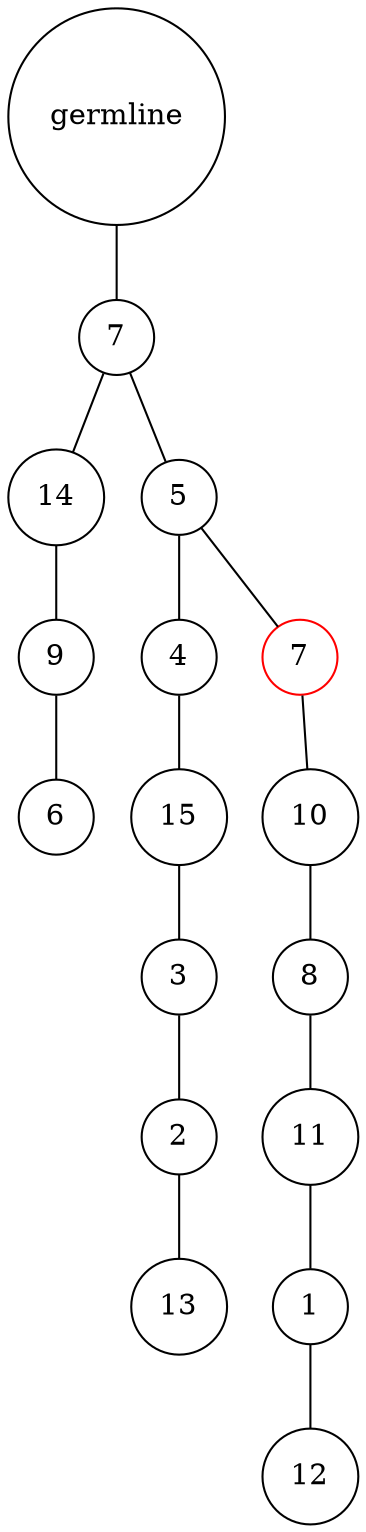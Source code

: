graph {
	rankdir=UD;
	splines=line;
	node [shape=circle]
	"0x7f599f4e21f0" [label="germline"];
	"0x7f599f4e2220" [label="7"];
	"0x7f599f4e21f0" -- "0x7f599f4e2220" ;
	"0x7f599f4e2250" [label="14"];
	"0x7f599f4e2220" -- "0x7f599f4e2250" ;
	"0x7f599f4e2280" [label="9"];
	"0x7f599f4e2250" -- "0x7f599f4e2280" ;
	"0x7f599f4e22b0" [label="6"];
	"0x7f599f4e2280" -- "0x7f599f4e22b0" ;
	"0x7f599f4e22e0" [label="5"];
	"0x7f599f4e2220" -- "0x7f599f4e22e0" ;
	"0x7f599f4e2310" [label="4"];
	"0x7f599f4e22e0" -- "0x7f599f4e2310" ;
	"0x7f599f4e2340" [label="15"];
	"0x7f599f4e2310" -- "0x7f599f4e2340" ;
	"0x7f599f4e2370" [label="3"];
	"0x7f599f4e2340" -- "0x7f599f4e2370" ;
	"0x7f599f4e23a0" [label="2"];
	"0x7f599f4e2370" -- "0x7f599f4e23a0" ;
	"0x7f599f4e23d0" [label="13"];
	"0x7f599f4e23a0" -- "0x7f599f4e23d0" ;
	"0x7f599f4e2400" [label="7",color="red"];
	"0x7f599f4e22e0" -- "0x7f599f4e2400" ;
	"0x7f599f4e2430" [label="10"];
	"0x7f599f4e2400" -- "0x7f599f4e2430" ;
	"0x7f599f4e2460" [label="8"];
	"0x7f599f4e2430" -- "0x7f599f4e2460" ;
	"0x7f599f4e2490" [label="11"];
	"0x7f599f4e2460" -- "0x7f599f4e2490" ;
	"0x7f599f4e24c0" [label="1"];
	"0x7f599f4e2490" -- "0x7f599f4e24c0" ;
	"0x7f599f4e24f0" [label="12"];
	"0x7f599f4e24c0" -- "0x7f599f4e24f0" ;
}

